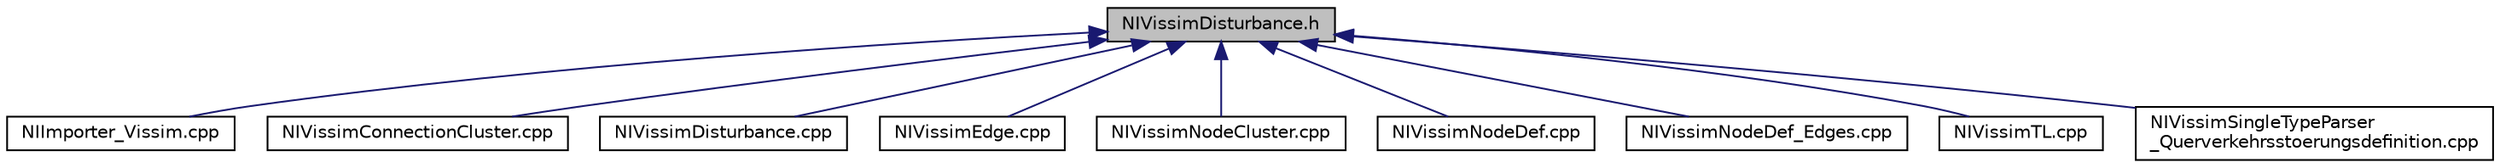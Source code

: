 digraph "NIVissimDisturbance.h"
{
  edge [fontname="Helvetica",fontsize="10",labelfontname="Helvetica",labelfontsize="10"];
  node [fontname="Helvetica",fontsize="10",shape=record];
  Node32 [label="NIVissimDisturbance.h",height=0.2,width=0.4,color="black", fillcolor="grey75", style="filled", fontcolor="black"];
  Node32 -> Node33 [dir="back",color="midnightblue",fontsize="10",style="solid",fontname="Helvetica"];
  Node33 [label="NIImporter_Vissim.cpp",height=0.2,width=0.4,color="black", fillcolor="white", style="filled",URL="$d0/d29/_n_i_importer___vissim_8cpp.html"];
  Node32 -> Node34 [dir="back",color="midnightblue",fontsize="10",style="solid",fontname="Helvetica"];
  Node34 [label="NIVissimConnectionCluster.cpp",height=0.2,width=0.4,color="black", fillcolor="white", style="filled",URL="$da/dea/_n_i_vissim_connection_cluster_8cpp.html"];
  Node32 -> Node35 [dir="back",color="midnightblue",fontsize="10",style="solid",fontname="Helvetica"];
  Node35 [label="NIVissimDisturbance.cpp",height=0.2,width=0.4,color="black", fillcolor="white", style="filled",URL="$d6/db8/_n_i_vissim_disturbance_8cpp.html"];
  Node32 -> Node36 [dir="back",color="midnightblue",fontsize="10",style="solid",fontname="Helvetica"];
  Node36 [label="NIVissimEdge.cpp",height=0.2,width=0.4,color="black", fillcolor="white", style="filled",URL="$d5/d29/_n_i_vissim_edge_8cpp.html"];
  Node32 -> Node37 [dir="back",color="midnightblue",fontsize="10",style="solid",fontname="Helvetica"];
  Node37 [label="NIVissimNodeCluster.cpp",height=0.2,width=0.4,color="black", fillcolor="white", style="filled",URL="$dc/d18/_n_i_vissim_node_cluster_8cpp.html"];
  Node32 -> Node38 [dir="back",color="midnightblue",fontsize="10",style="solid",fontname="Helvetica"];
  Node38 [label="NIVissimNodeDef.cpp",height=0.2,width=0.4,color="black", fillcolor="white", style="filled",URL="$de/d0a/_n_i_vissim_node_def_8cpp.html"];
  Node32 -> Node39 [dir="back",color="midnightblue",fontsize="10",style="solid",fontname="Helvetica"];
  Node39 [label="NIVissimNodeDef_Edges.cpp",height=0.2,width=0.4,color="black", fillcolor="white", style="filled",URL="$d5/d8b/_n_i_vissim_node_def___edges_8cpp.html"];
  Node32 -> Node40 [dir="back",color="midnightblue",fontsize="10",style="solid",fontname="Helvetica"];
  Node40 [label="NIVissimTL.cpp",height=0.2,width=0.4,color="black", fillcolor="white", style="filled",URL="$d1/d0e/_n_i_vissim_t_l_8cpp.html"];
  Node32 -> Node41 [dir="back",color="midnightblue",fontsize="10",style="solid",fontname="Helvetica"];
  Node41 [label="NIVissimSingleTypeParser\l_Querverkehrsstoerungsdefinition.cpp",height=0.2,width=0.4,color="black", fillcolor="white", style="filled",URL="$dd/da0/_n_i_vissim_single_type_parser___querverkehrsstoerungsdefinition_8cpp.html"];
}
